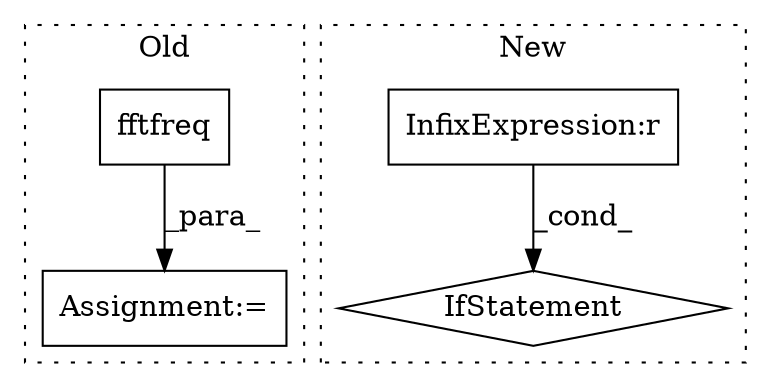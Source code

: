 digraph G {
subgraph cluster0 {
1 [label="fftfreq" a="32" s="1758,1783" l="8,1" shape="box"];
3 [label="Assignment:=" a="7" s="1804" l="1" shape="box"];
label = "Old";
style="dotted";
}
subgraph cluster1 {
2 [label="IfStatement" a="25" s="1831,1892" l="4,2" shape="diamond"];
4 [label="InfixExpression:r" a="27" s="1882" l="4" shape="box"];
label = "New";
style="dotted";
}
1 -> 3 [label="_para_"];
4 -> 2 [label="_cond_"];
}